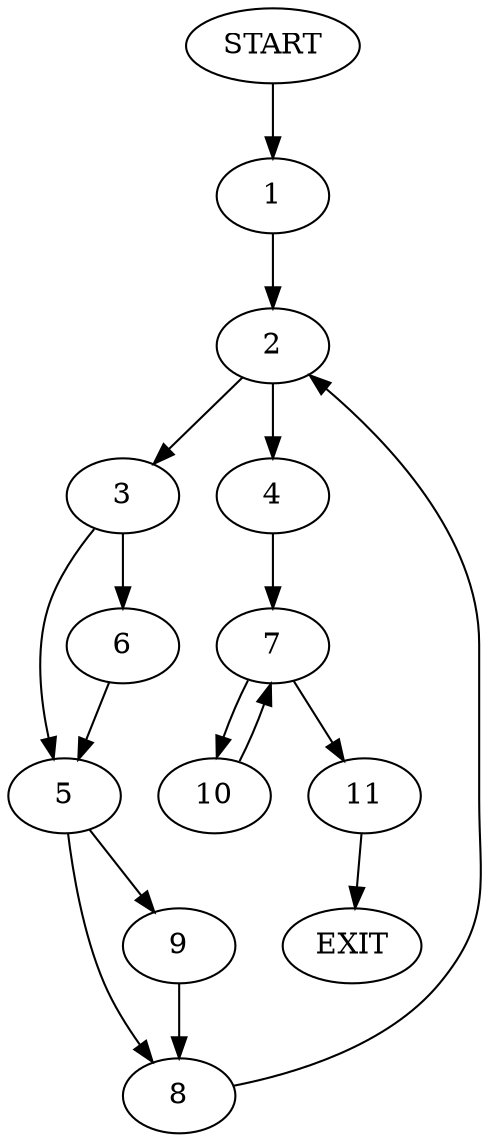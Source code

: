 digraph {
0 [label="START"]
12 [label="EXIT"]
0 -> 1
1 -> 2
2 -> 3
2 -> 4
3 -> 5
3 -> 6
4 -> 7
5 -> 8
5 -> 9
6 -> 5
9 -> 8
8 -> 2
7 -> 10
7 -> 11
11 -> 12
10 -> 7
}
